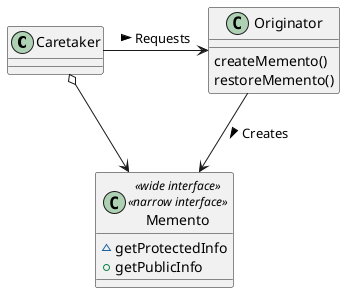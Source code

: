 @startuml Momento pattern

class Caretaker

class Originator {
  createMemento()
  restoreMemento()
}

class Memento <<wide interface>> <<narrow interface>> {
  ~getProtectedInfo
  +getPublicInfo
}

Caretaker -right-> Originator : Requests >
Caretaker o-down-> Memento
Originator -down-> Memento : Creates >

@enduml
